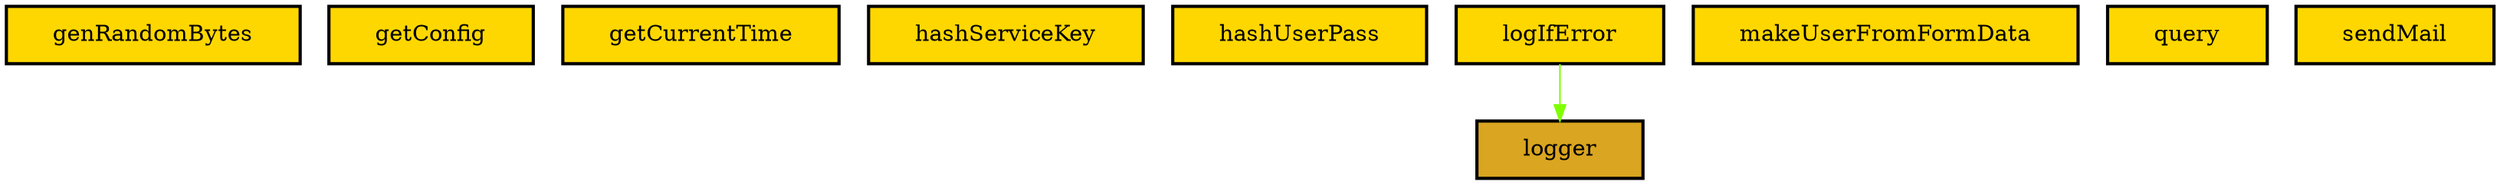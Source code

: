 digraph "Diagram of: Thentos.Action.Unsafe" {
    node [margin="0.4,0.1"
         ,style=filled];
    1 [label=genRandomBytes
      ,shape=box
      ,fillcolor=gold
      ,style="filled,bold"];
    2 [label=getConfig
      ,shape=box
      ,fillcolor=gold
      ,style="filled,bold"];
    3 [label=getCurrentTime
      ,shape=box
      ,fillcolor=gold
      ,style="filled,bold"];
    4 [label=hashServiceKey
      ,shape=box
      ,fillcolor=gold
      ,style="filled,bold"];
    5 [label=hashUserPass
      ,shape=box
      ,fillcolor=gold
      ,style="filled,bold"];
    6 [label=logIfError
      ,shape=box
      ,fillcolor=gold
      ,style="filled,bold"];
    7 [label=logger
      ,shape=box
      ,fillcolor=goldenrod
      ,style="filled,bold"];
    8 [label=makeUserFromFormData
      ,shape=box
      ,fillcolor=gold
      ,style="filled,bold"];
    9 [label=query
      ,shape=box
      ,fillcolor=gold
      ,style="filled,bold"];
    10 [label=sendMail
       ,shape=box
       ,fillcolor=gold
       ,style="filled,bold"];
    6 -> 7 [penwidth=1
           ,color=chartreuse];
}

